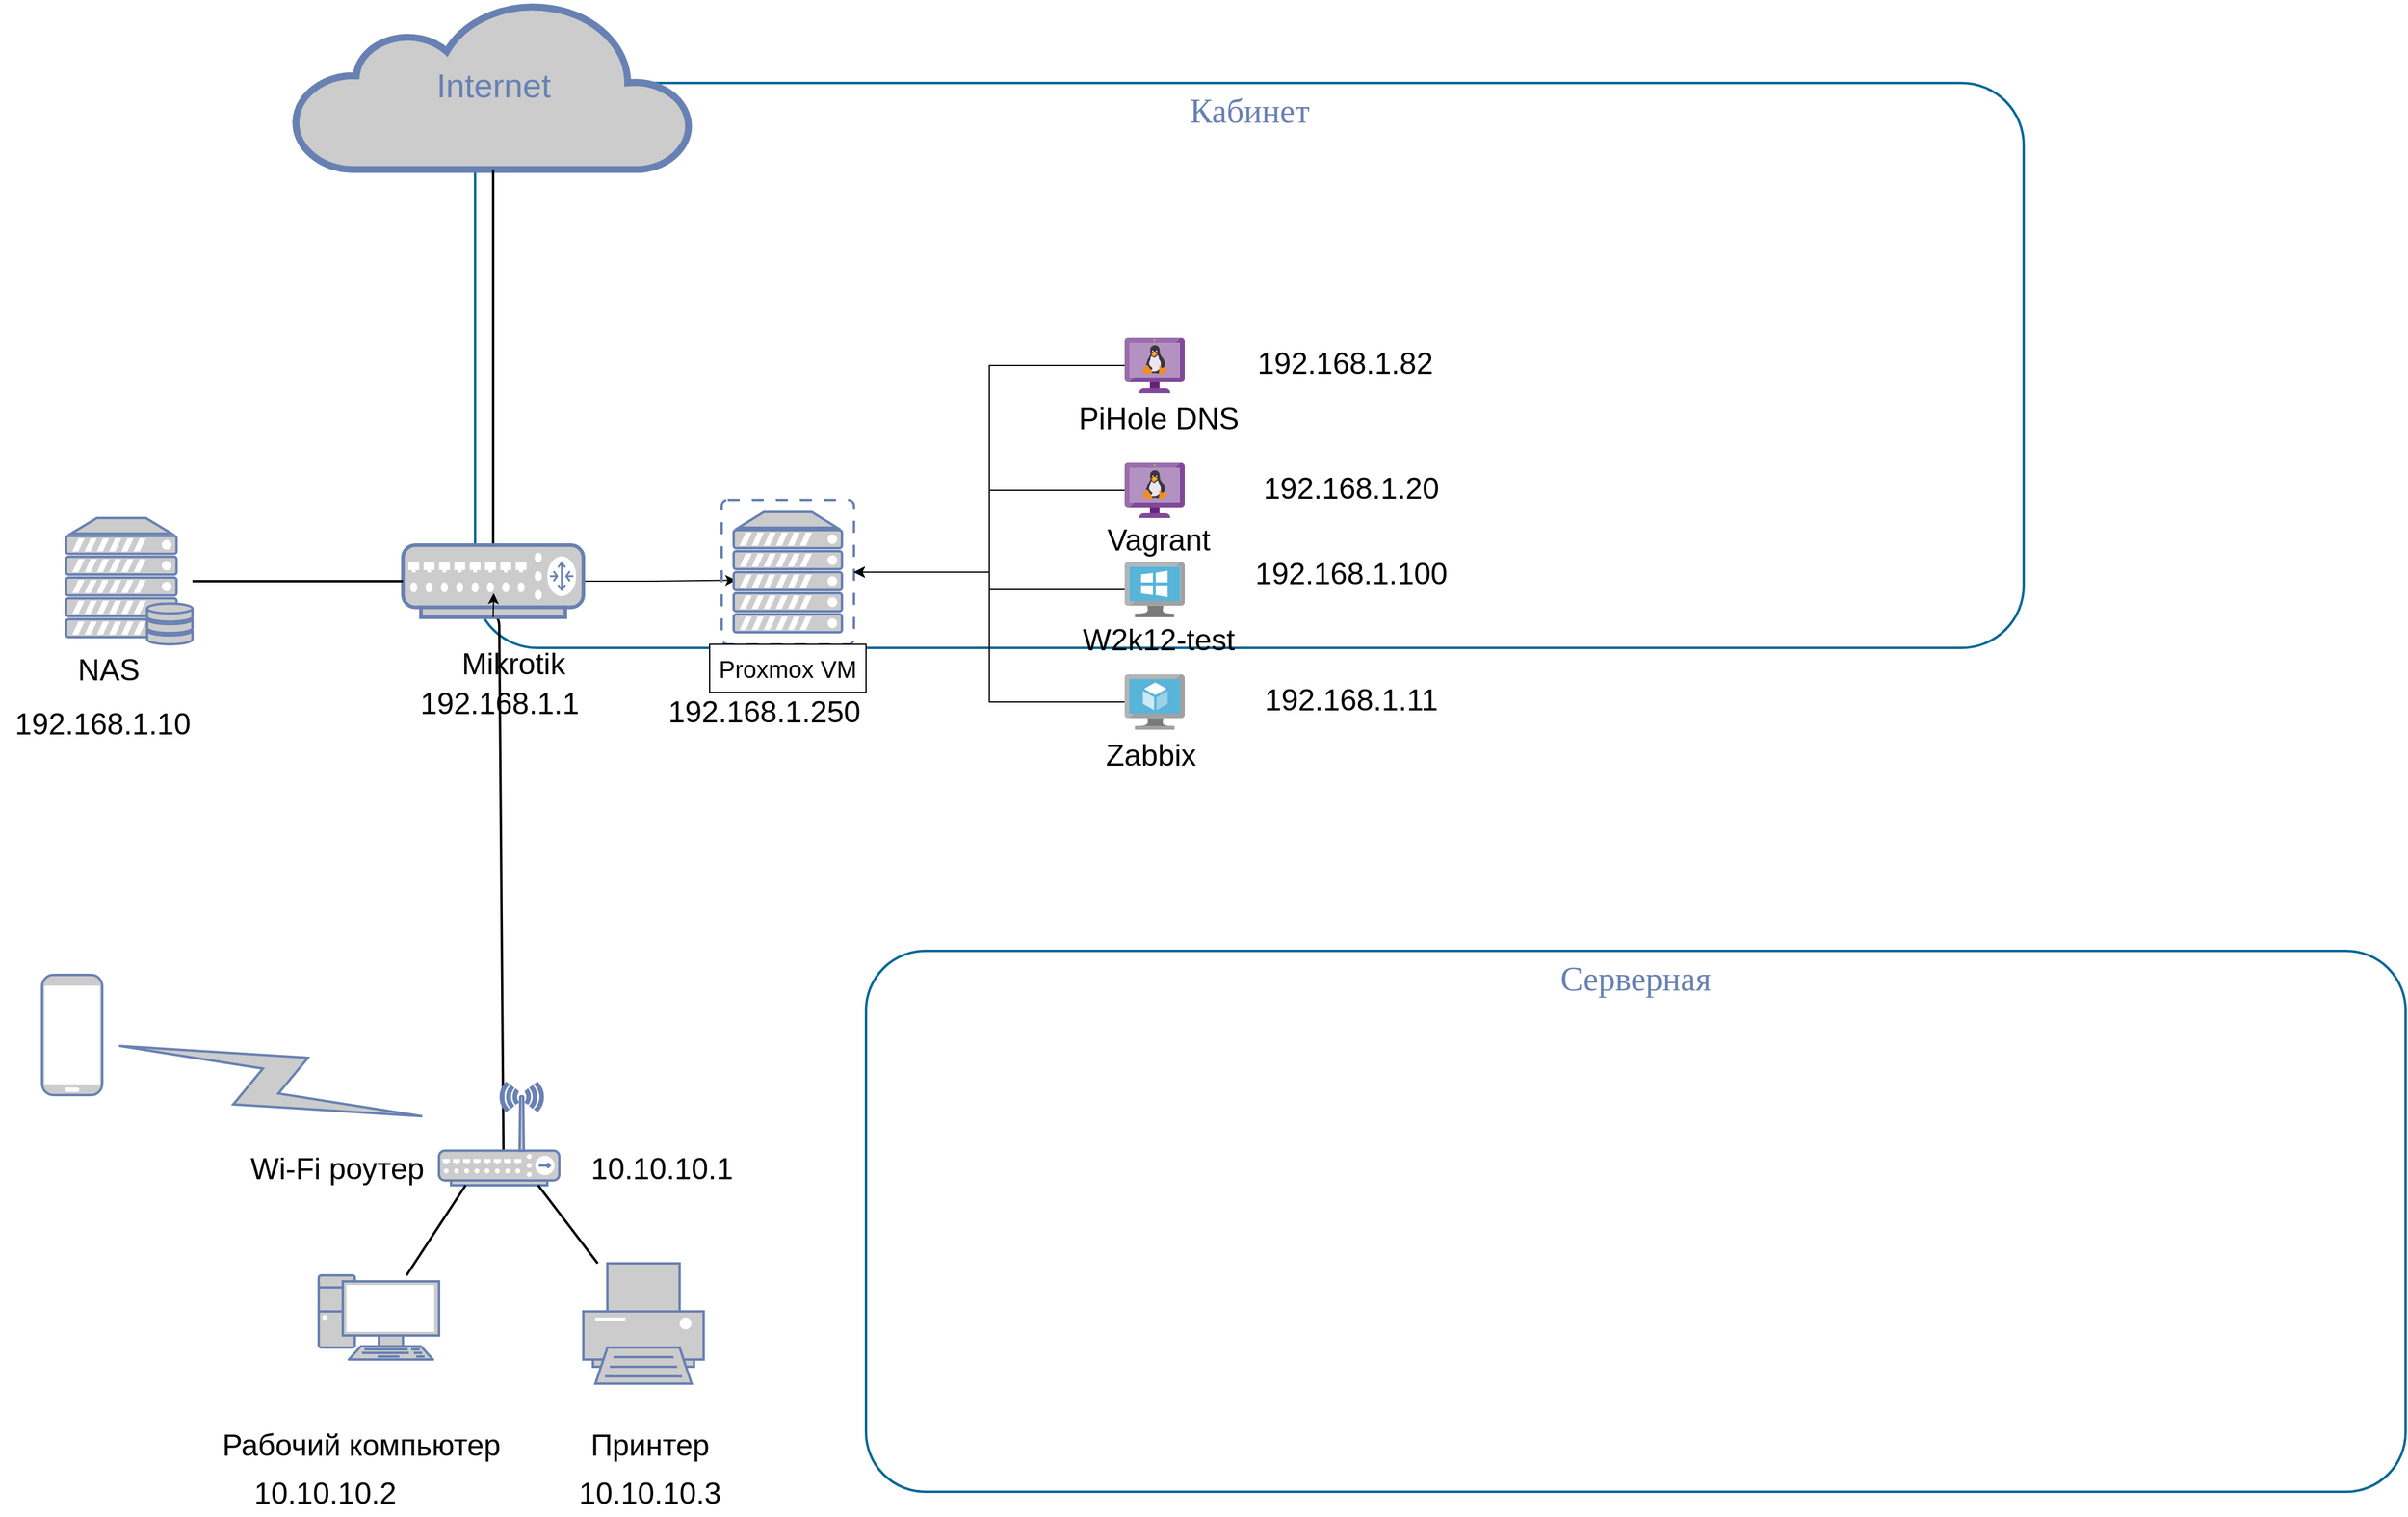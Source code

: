 <mxfile version="20.1.1" type="github">
  <diagram name="Page-1" id="bfe91b75-5d2c-26a0-9c1d-138518896778">
    <mxGraphModel dx="2348" dy="1235" grid="1" gridSize="10" guides="1" tooltips="1" connect="1" arrows="1" fold="1" page="1" pageScale="1" pageWidth="1169" pageHeight="827" background="none" math="0" shadow="0">
      <root>
        <object label="" id="0">
          <mxCell />
        </object>
        <mxCell id="1" parent="0" />
        <mxCell id="7c3789c024ecab99-78" value="Кабинет" style="rounded=1;whiteSpace=wrap;html=1;shadow=0;comic=0;strokeColor=#036897;strokeWidth=2;fillColor=none;fontFamily=Verdana;fontSize=28;fontColor=#6881B3;align=center;arcSize=11;verticalAlign=top;" parent="1" vertex="1">
          <mxGeometry x="710" y="148" width="1287.5" height="470" as="geometry" />
        </mxCell>
        <mxCell id="7c3789c024ecab99-52" style="edgeStyle=none;html=1;labelBackgroundColor=none;endArrow=none;endFill=0;strokeWidth=2;fontFamily=Verdana;fontSize=15;fontColor=#036897;exitX=0.537;exitY=0.824;exitDx=0;exitDy=0;exitPerimeter=0;entryX=0;entryY=0.5;entryDx=0;entryDy=0;entryPerimeter=0;" parent="1" source="7c3789c024ecab99-9" target="7c3789c024ecab99-54" edge="1">
          <mxGeometry relative="1" as="geometry">
            <mxPoint x="1630" y="897" as="targetPoint" />
            <mxPoint x="1400.0" y="887.143" as="sourcePoint" />
            <Array as="points">
              <mxPoint x="730" y="590" />
            </Array>
          </mxGeometry>
        </mxCell>
        <mxCell id="7c3789c024ecab99-1" value="" style="fontColor=#0066CC;verticalAlign=top;verticalLabelPosition=bottom;labelPosition=center;align=center;html=1;fillColor=#CCCCCC;strokeColor=#6881B3;gradientColor=none;gradientDirection=north;strokeWidth=2;shape=mxgraph.networks.pc;rounded=0;shadow=0;comic=0;" parent="1" vertex="1">
          <mxGeometry x="580.0" y="1140" width="100" height="70" as="geometry" />
        </mxCell>
        <mxCell id="7c3789c024ecab99-6" value="" style="fontColor=#0066CC;verticalAlign=top;verticalLabelPosition=bottom;labelPosition=center;align=center;html=1;fillColor=#CCCCCC;strokeColor=#6881B3;gradientColor=none;gradientDirection=north;strokeWidth=2;shape=mxgraph.networks.printer;rounded=0;shadow=0;comic=0;" parent="1" vertex="1">
          <mxGeometry x="800.0" y="1130" width="100" height="100" as="geometry" />
        </mxCell>
        <mxCell id="7c3789c024ecab99-9" value="" style="fontColor=#0066CC;verticalAlign=top;verticalLabelPosition=bottom;labelPosition=center;align=center;html=1;fillColor=#CCCCCC;strokeColor=#6881B3;gradientColor=none;gradientDirection=north;strokeWidth=2;shape=mxgraph.networks.wireless_hub;rounded=0;shadow=0;comic=0;" parent="1" vertex="1">
          <mxGeometry x="680.0" y="980" width="100" height="85" as="geometry" />
        </mxCell>
        <mxCell id="7c3789c024ecab99-13" style="edgeStyle=none;html=1;labelBackgroundColor=none;endArrow=none;endFill=0;strokeWidth=2;fontFamily=Verdana;fontSize=15;fontColor=#036897;" parent="1" source="7c3789c024ecab99-1" target="7c3789c024ecab99-9" edge="1">
          <mxGeometry relative="1" as="geometry">
            <mxPoint x="680.0" y="1100" as="targetPoint" />
          </mxGeometry>
        </mxCell>
        <mxCell id="7c3789c024ecab99-17" style="edgeStyle=none;html=1;labelBackgroundColor=none;endArrow=none;endFill=0;strokeWidth=2;fontFamily=Verdana;fontSize=15;fontColor=#036897;" parent="1" source="7c3789c024ecab99-6" target="7c3789c024ecab99-9" edge="1">
          <mxGeometry relative="1" as="geometry" />
        </mxCell>
        <mxCell id="7c3789c024ecab99-11" value="" style="html=1;fillColor=#CCCCCC;strokeColor=#6881B3;gradientColor=none;gradientDirection=north;strokeWidth=2;shape=mxgraph.networks.comm_link_edge;html=1;labelBackgroundColor=none;endArrow=none;endFill=0;fontFamily=Verdana;fontSize=20;" parent="1" source="7c3789c024ecab99-9" target="7c3789c024ecab99-12" edge="1">
          <mxGeometry width="100" height="100" relative="1" as="geometry">
            <mxPoint x="930.0" y="1080" as="sourcePoint" />
            <mxPoint x="633.0" y="993" as="targetPoint" />
          </mxGeometry>
        </mxCell>
        <mxCell id="7c3789c024ecab99-12" value="" style="fontColor=#0066CC;verticalAlign=top;verticalLabelPosition=bottom;labelPosition=center;align=center;html=1;fillColor=#CCCCCC;strokeColor=#6881B3;gradientColor=none;gradientDirection=north;strokeWidth=2;shape=mxgraph.networks.mobile;rounded=0;shadow=0;comic=0;" parent="1" vertex="1">
          <mxGeometry x="350.0" y="890" width="50" height="100" as="geometry" />
        </mxCell>
        <mxCell id="7c3789c024ecab99-53" value="Internet" style="html=1;fillColor=#CCCCCC;strokeColor=#6881B3;gradientColor=none;gradientDirection=north;strokeWidth=2;shape=mxgraph.networks.cloud;fontColor=#6881B3;rounded=0;shadow=0;comic=0;align=center;fontSize=28;" parent="1" vertex="1">
          <mxGeometry x="560" y="80" width="330" height="140" as="geometry" />
        </mxCell>
        <mxCell id="7c3789c024ecab99-56" style="edgeStyle=none;html=1;labelBackgroundColor=none;endArrow=none;endFill=0;strokeWidth=2;fontFamily=Verdana;fontSize=28;fontColor=#6881B3;" parent="1" source="7c3789c024ecab99-54" target="7c3789c024ecab99-53" edge="1">
          <mxGeometry relative="1" as="geometry" />
        </mxCell>
        <mxCell id="B4gEiAXWy7dcfp6wLXZJ-9" style="edgeStyle=orthogonalEdgeStyle;rounded=0;orthogonalLoop=1;jettySize=auto;html=1;entryX=0.109;entryY=0.556;entryDx=0;entryDy=0;entryPerimeter=0;" edge="1" parent="1" source="7c3789c024ecab99-54" target="B4gEiAXWy7dcfp6wLXZJ-7">
          <mxGeometry relative="1" as="geometry" />
        </mxCell>
        <mxCell id="7c3789c024ecab99-54" value="" style="fontColor=#0066CC;verticalAlign=top;verticalLabelPosition=bottom;labelPosition=center;align=center;html=1;fillColor=#CCCCCC;strokeColor=#6881B3;gradientColor=none;gradientDirection=north;strokeWidth=2;shape=mxgraph.networks.router;rounded=0;shadow=0;comic=0;perimeterSpacing=0;" parent="1" vertex="1">
          <mxGeometry x="650" y="532.5" width="150" height="60" as="geometry" />
        </mxCell>
        <mxCell id="7c3789c024ecab99-59" style="edgeStyle=none;html=1;labelBackgroundColor=none;endArrow=none;endFill=0;strokeWidth=2;fontFamily=Verdana;fontSize=28;fontColor=#6881B3;" parent="1" source="7c3789c024ecab99-58" target="7c3789c024ecab99-54" edge="1">
          <mxGeometry relative="1" as="geometry">
            <mxPoint x="1570" y="827" as="targetPoint" />
          </mxGeometry>
        </mxCell>
        <mxCell id="7c3789c024ecab99-58" value="" style="fontColor=#0066CC;verticalAlign=top;verticalLabelPosition=bottom;labelPosition=center;align=center;html=1;fillColor=#CCCCCC;strokeColor=#6881B3;gradientColor=none;gradientDirection=north;strokeWidth=2;shape=mxgraph.networks.server_storage;rounded=0;shadow=0;comic=0;" parent="1" vertex="1">
          <mxGeometry x="370" y="510" width="105" height="105" as="geometry" />
        </mxCell>
        <mxCell id="B4gEiAXWy7dcfp6wLXZJ-5" style="edgeStyle=orthogonalEdgeStyle;rounded=0;orthogonalLoop=1;jettySize=auto;html=1;exitX=0.5;exitY=1;exitDx=0;exitDy=0;exitPerimeter=0;entryX=0.503;entryY=0.667;entryDx=0;entryDy=0;entryPerimeter=0;" edge="1" parent="1" source="7c3789c024ecab99-54" target="7c3789c024ecab99-54">
          <mxGeometry relative="1" as="geometry" />
        </mxCell>
        <mxCell id="B4gEiAXWy7dcfp6wLXZJ-7" value="" style="fontColor=#0066CC;verticalAlign=top;verticalLabelPosition=bottom;labelPosition=center;align=center;html=1;outlineConnect=0;fillColor=#CCCCCC;strokeColor=#6881B3;gradientColor=none;gradientDirection=north;strokeWidth=2;shape=mxgraph.networks.virtual_server;" vertex="1" parent="1">
          <mxGeometry x="915" y="495" width="110" height="120" as="geometry" />
        </mxCell>
        <mxCell id="B4gEiAXWy7dcfp6wLXZJ-10" value="&lt;font style=&quot;font-size: 20px;&quot;&gt;Proxmox VM&lt;/font&gt;" style="rounded=0;whiteSpace=wrap;html=1;" vertex="1" parent="1">
          <mxGeometry x="905" y="615" width="130" height="40" as="geometry" />
        </mxCell>
        <mxCell id="B4gEiAXWy7dcfp6wLXZJ-38" style="edgeStyle=orthogonalEdgeStyle;rounded=0;orthogonalLoop=1;jettySize=auto;html=1;entryX=1;entryY=0.5;entryDx=0;entryDy=0;entryPerimeter=0;fontSize=25;" edge="1" parent="1" source="B4gEiAXWy7dcfp6wLXZJ-12" target="B4gEiAXWy7dcfp6wLXZJ-7">
          <mxGeometry relative="1" as="geometry" />
        </mxCell>
        <mxCell id="B4gEiAXWy7dcfp6wLXZJ-12" value="" style="sketch=0;aspect=fixed;html=1;points=[];align=center;image;fontSize=12;image=img/lib/mscae/VM_Linux_Non_Azure.svg;" vertex="1" parent="1">
          <mxGeometry x="1250" y="464" width="50" height="46" as="geometry" />
        </mxCell>
        <mxCell id="B4gEiAXWy7dcfp6wLXZJ-16" style="edgeStyle=orthogonalEdgeStyle;rounded=0;orthogonalLoop=1;jettySize=auto;html=1;fontSize=20;" edge="1" parent="1" source="B4gEiAXWy7dcfp6wLXZJ-13" target="B4gEiAXWy7dcfp6wLXZJ-7">
          <mxGeometry relative="1" as="geometry" />
        </mxCell>
        <mxCell id="B4gEiAXWy7dcfp6wLXZJ-13" value="" style="sketch=0;aspect=fixed;html=1;points=[];align=center;image;fontSize=12;image=img/lib/mscae/VirtualMachineWindows.svg;" vertex="1" parent="1">
          <mxGeometry x="1250" y="546.5" width="50" height="46" as="geometry" />
        </mxCell>
        <mxCell id="B4gEiAXWy7dcfp6wLXZJ-17" style="edgeStyle=orthogonalEdgeStyle;rounded=0;orthogonalLoop=1;jettySize=auto;html=1;entryX=1;entryY=0.5;entryDx=0;entryDy=0;entryPerimeter=0;fontSize=20;" edge="1" parent="1" source="B4gEiAXWy7dcfp6wLXZJ-14" target="B4gEiAXWy7dcfp6wLXZJ-7">
          <mxGeometry relative="1" as="geometry" />
        </mxCell>
        <mxCell id="B4gEiAXWy7dcfp6wLXZJ-14" value="" style="sketch=0;aspect=fixed;html=1;points=[];align=center;image;fontSize=12;image=img/lib/mscae/Virtual_Machine.svg;" vertex="1" parent="1">
          <mxGeometry x="1250" y="640" width="50" height="46" as="geometry" />
        </mxCell>
        <mxCell id="B4gEiAXWy7dcfp6wLXZJ-19" style="edgeStyle=orthogonalEdgeStyle;rounded=0;orthogonalLoop=1;jettySize=auto;html=1;entryX=1;entryY=0.5;entryDx=0;entryDy=0;entryPerimeter=0;fontSize=20;" edge="1" parent="1" source="B4gEiAXWy7dcfp6wLXZJ-18" target="B4gEiAXWy7dcfp6wLXZJ-7">
          <mxGeometry relative="1" as="geometry" />
        </mxCell>
        <mxCell id="B4gEiAXWy7dcfp6wLXZJ-18" value="" style="sketch=0;aspect=fixed;html=1;points=[];align=center;image;fontSize=12;image=img/lib/mscae/VM_Linux_Non_Azure.svg;" vertex="1" parent="1">
          <mxGeometry x="1250" y="360" width="50" height="46" as="geometry" />
        </mxCell>
        <mxCell id="B4gEiAXWy7dcfp6wLXZJ-22" value="&lt;font style=&quot;font-size: 25px;&quot;&gt;PiHole DNS&lt;/font&gt;" style="text;html=1;align=center;verticalAlign=middle;resizable=0;points=[];autosize=1;strokeColor=none;fillColor=none;fontSize=20;" vertex="1" parent="1">
          <mxGeometry x="1197.5" y="406" width="160" height="40" as="geometry" />
        </mxCell>
        <mxCell id="B4gEiAXWy7dcfp6wLXZJ-23" value="&lt;span style=&quot;font-size: 25px;&quot;&gt;Vagrant&lt;/span&gt;" style="text;html=1;align=center;verticalAlign=middle;resizable=0;points=[];autosize=1;strokeColor=none;fillColor=none;fontSize=20;" vertex="1" parent="1">
          <mxGeometry x="1222.5" y="506.5" width="110" height="40" as="geometry" />
        </mxCell>
        <mxCell id="B4gEiAXWy7dcfp6wLXZJ-24" value="&lt;span style=&quot;font-size: 25px;&quot;&gt;W2k12-test&lt;/span&gt;" style="text;html=1;align=center;verticalAlign=middle;resizable=0;points=[];autosize=1;strokeColor=none;fillColor=none;fontSize=20;" vertex="1" parent="1">
          <mxGeometry x="1202.5" y="590" width="150" height="40" as="geometry" />
        </mxCell>
        <mxCell id="B4gEiAXWy7dcfp6wLXZJ-25" value="&lt;span style=&quot;font-size: 25px;&quot;&gt;Zabbix&amp;nbsp;&lt;/span&gt;" style="text;html=1;align=center;verticalAlign=middle;resizable=0;points=[];autosize=1;strokeColor=none;fillColor=none;fontSize=20;" vertex="1" parent="1">
          <mxGeometry x="1220" y="686" width="110" height="40" as="geometry" />
        </mxCell>
        <mxCell id="B4gEiAXWy7dcfp6wLXZJ-26" value="&lt;span style=&quot;font-size: 25px;&quot;&gt;Mikrotik&amp;nbsp;&lt;/span&gt;" style="text;html=1;align=center;verticalAlign=middle;resizable=0;points=[];autosize=1;strokeColor=none;fillColor=none;fontSize=20;" vertex="1" parent="1">
          <mxGeometry x="685" y="610" width="120" height="40" as="geometry" />
        </mxCell>
        <mxCell id="B4gEiAXWy7dcfp6wLXZJ-28" value="&lt;span style=&quot;font-size: 25px;&quot;&gt;Wi-Fi роутер&lt;/span&gt;" style="text;html=1;align=center;verticalAlign=middle;resizable=0;points=[];autosize=1;strokeColor=none;fillColor=none;fontSize=20;" vertex="1" parent="1">
          <mxGeometry x="510" y="1030" width="170" height="40" as="geometry" />
        </mxCell>
        <mxCell id="B4gEiAXWy7dcfp6wLXZJ-29" value="&lt;span style=&quot;font-size: 25px;&quot;&gt;Рабочий компьютер&lt;/span&gt;" style="text;html=1;align=center;verticalAlign=middle;resizable=0;points=[];autosize=1;strokeColor=none;fillColor=none;fontSize=20;" vertex="1" parent="1">
          <mxGeometry x="490" y="1260" width="250" height="40" as="geometry" />
        </mxCell>
        <mxCell id="B4gEiAXWy7dcfp6wLXZJ-30" value="&lt;span style=&quot;font-size: 25px;&quot;&gt;Принтер&lt;/span&gt;" style="text;html=1;align=center;verticalAlign=middle;resizable=0;points=[];autosize=1;strokeColor=none;fillColor=none;fontSize=20;" vertex="1" parent="1">
          <mxGeometry x="795" y="1260" width="120" height="40" as="geometry" />
        </mxCell>
        <mxCell id="B4gEiAXWy7dcfp6wLXZJ-32" value="&lt;span style=&quot;font-size: 25px;&quot;&gt;NAS&lt;/span&gt;" style="text;html=1;align=center;verticalAlign=middle;resizable=0;points=[];autosize=1;strokeColor=none;fillColor=none;fontSize=20;" vertex="1" parent="1">
          <mxGeometry x="370" y="615" width="70" height="40" as="geometry" />
        </mxCell>
        <mxCell id="B4gEiAXWy7dcfp6wLXZJ-34" value="192.168.1.10" style="text;html=1;align=center;verticalAlign=middle;resizable=0;points=[];autosize=1;strokeColor=none;fillColor=none;fontSize=25;" vertex="1" parent="1">
          <mxGeometry x="315" y="660" width="170" height="40" as="geometry" />
        </mxCell>
        <mxCell id="B4gEiAXWy7dcfp6wLXZJ-35" value="192.168.1.1" style="text;html=1;align=center;verticalAlign=middle;resizable=0;points=[];autosize=1;strokeColor=none;fillColor=none;fontSize=25;" vertex="1" parent="1">
          <mxGeometry x="650" y="643" width="160" height="40" as="geometry" />
        </mxCell>
        <mxCell id="B4gEiAXWy7dcfp6wLXZJ-36" value="192.168.1.250" style="text;html=1;align=center;verticalAlign=middle;resizable=0;points=[];autosize=1;strokeColor=none;fillColor=none;fontSize=25;" vertex="1" parent="1">
          <mxGeometry x="860" y="650" width="180" height="40" as="geometry" />
        </mxCell>
        <mxCell id="B4gEiAXWy7dcfp6wLXZJ-31" value="Серверная" style="rounded=1;whiteSpace=wrap;html=1;shadow=0;comic=0;strokeColor=#036897;strokeWidth=2;fillColor=none;fontFamily=Verdana;fontSize=28;fontColor=#6881B3;align=center;arcSize=11;verticalAlign=top;" vertex="1" parent="1">
          <mxGeometry x="1035" y="870" width="1280" height="450" as="geometry" />
        </mxCell>
        <mxCell id="B4gEiAXWy7dcfp6wLXZJ-39" value="192.168.1.82" style="text;html=1;align=center;verticalAlign=middle;resizable=0;points=[];autosize=1;strokeColor=none;fillColor=none;fontSize=25;" vertex="1" parent="1">
          <mxGeometry x="1347.5" y="360" width="170" height="40" as="geometry" />
        </mxCell>
        <mxCell id="B4gEiAXWy7dcfp6wLXZJ-40" value="192.168.1.11" style="text;html=1;align=center;verticalAlign=middle;resizable=0;points=[];autosize=1;strokeColor=none;fillColor=none;fontSize=25;" vertex="1" parent="1">
          <mxGeometry x="1352.5" y="640" width="170" height="40" as="geometry" />
        </mxCell>
        <mxCell id="B4gEiAXWy7dcfp6wLXZJ-41" value="192.168.1.100" style="text;html=1;align=center;verticalAlign=middle;resizable=0;points=[];autosize=1;strokeColor=none;fillColor=none;fontSize=25;" vertex="1" parent="1">
          <mxGeometry x="1347.5" y="535" width="180" height="40" as="geometry" />
        </mxCell>
        <mxCell id="B4gEiAXWy7dcfp6wLXZJ-42" value="192.168.1.20" style="text;html=1;align=center;verticalAlign=middle;resizable=0;points=[];autosize=1;strokeColor=none;fillColor=none;fontSize=25;" vertex="1" parent="1">
          <mxGeometry x="1352.5" y="464" width="170" height="40" as="geometry" />
        </mxCell>
        <mxCell id="B4gEiAXWy7dcfp6wLXZJ-44" value="&lt;span style=&quot;color: rgba(0, 0, 0, 0); font-family: monospace; font-size: 0px; text-align: start;&quot;&gt;12&lt;/span&gt;" style="text;html=1;align=center;verticalAlign=middle;resizable=0;points=[];autosize=1;strokeColor=none;fillColor=none;fontSize=25;" vertex="1" parent="1">
          <mxGeometry x="570" y="1290" width="20" height="40" as="geometry" />
        </mxCell>
        <mxCell id="B4gEiAXWy7dcfp6wLXZJ-45" value="10.10.10.2" style="text;html=1;align=center;verticalAlign=middle;resizable=0;points=[];autosize=1;strokeColor=none;fillColor=none;fontSize=25;" vertex="1" parent="1">
          <mxGeometry x="515" y="1300" width="140" height="40" as="geometry" />
        </mxCell>
        <mxCell id="B4gEiAXWy7dcfp6wLXZJ-46" value="10.10.10.3" style="text;html=1;align=center;verticalAlign=middle;resizable=0;points=[];autosize=1;strokeColor=none;fillColor=none;fontSize=25;" vertex="1" parent="1">
          <mxGeometry x="785" y="1300" width="140" height="40" as="geometry" />
        </mxCell>
        <mxCell id="B4gEiAXWy7dcfp6wLXZJ-47" value="10.10.10.1" style="text;html=1;align=center;verticalAlign=middle;resizable=0;points=[];autosize=1;strokeColor=none;fillColor=none;fontSize=25;" vertex="1" parent="1">
          <mxGeometry x="795" y="1030" width="140" height="40" as="geometry" />
        </mxCell>
      </root>
    </mxGraphModel>
  </diagram>
</mxfile>
